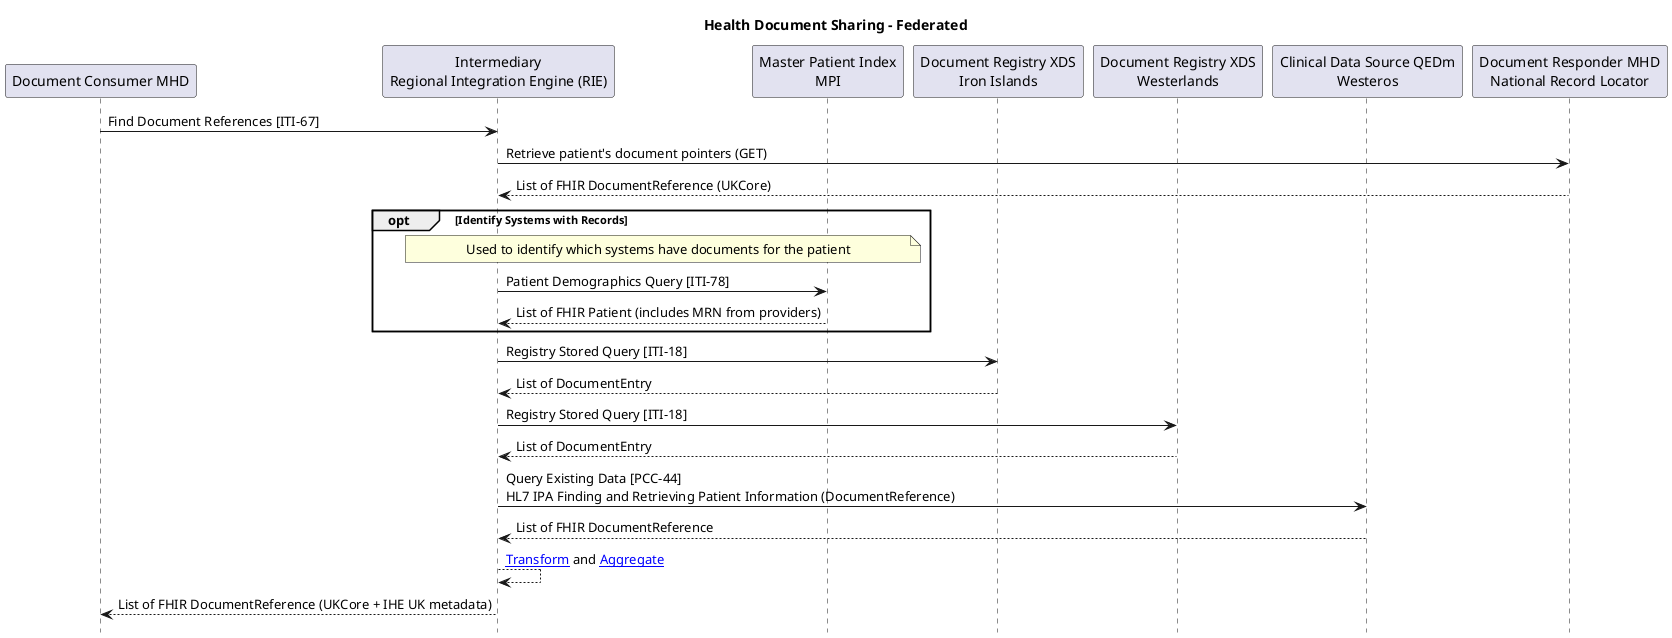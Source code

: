   @startuml

  title "Health Document Sharing - Federated"

  hide footbox

  participant "Document Consumer MHD" as DocumentConsumer

  participant "Intermediary\nRegional Integration Engine (RIE)" as RIE

  participant "Master Patient Index\nMPI" as MPI

  participant "Document Registry XDS\nIron Islands" as XDS1

  participant "Document Registry XDS\nWesterlands" as XDS2

  participant "Clinical Data Source QEDm\nWesteros" as IPA

  participant "Document Responder MHD\nNational Record Locator" as NRL

  DocumentConsumer -> RIE : Find Document References [ITI-67]

  RIE -> NRL : Retrieve patient's document pointers (GET)
  NRL --> RIE: List of FHIR DocumentReference (UKCore)

  opt Identify Systems with Records
    note over RIE, MPI: Used to identify which systems have documents for the patient
    RIE -> MPI: Patient Demographics Query [ITI-78]
    MPI --> RIE: List of FHIR Patient (includes MRN from providers)
  end

  RIE -> XDS1 : Registry Stored Query [ITI-18]
  XDS1 --> RIE: List of DocumentEntry

  RIE -> XDS2 : Registry Stored Query [ITI-18]
  XDS2 --> RIE: List of DocumentEntry

  RIE -> IPA : Query Existing Data [PCC-44]\nHL7 IPA Finding and Retrieving Patient Information (DocumentReference)
  IPA --> RIE: List of FHIR DocumentReference

  RIE --> RIE: [[https://www.enterpriseintegrationpatterns.com/patterns/messaging/MessageTranslator.html Transform]] and [[https://www.enterpriseintegrationpatterns.com/patterns/messaging/Aggregator.html Aggregate]]

  RIE --> DocumentConsumer: List of FHIR DocumentReference (UKCore + IHE UK metadata)

  @enduml
